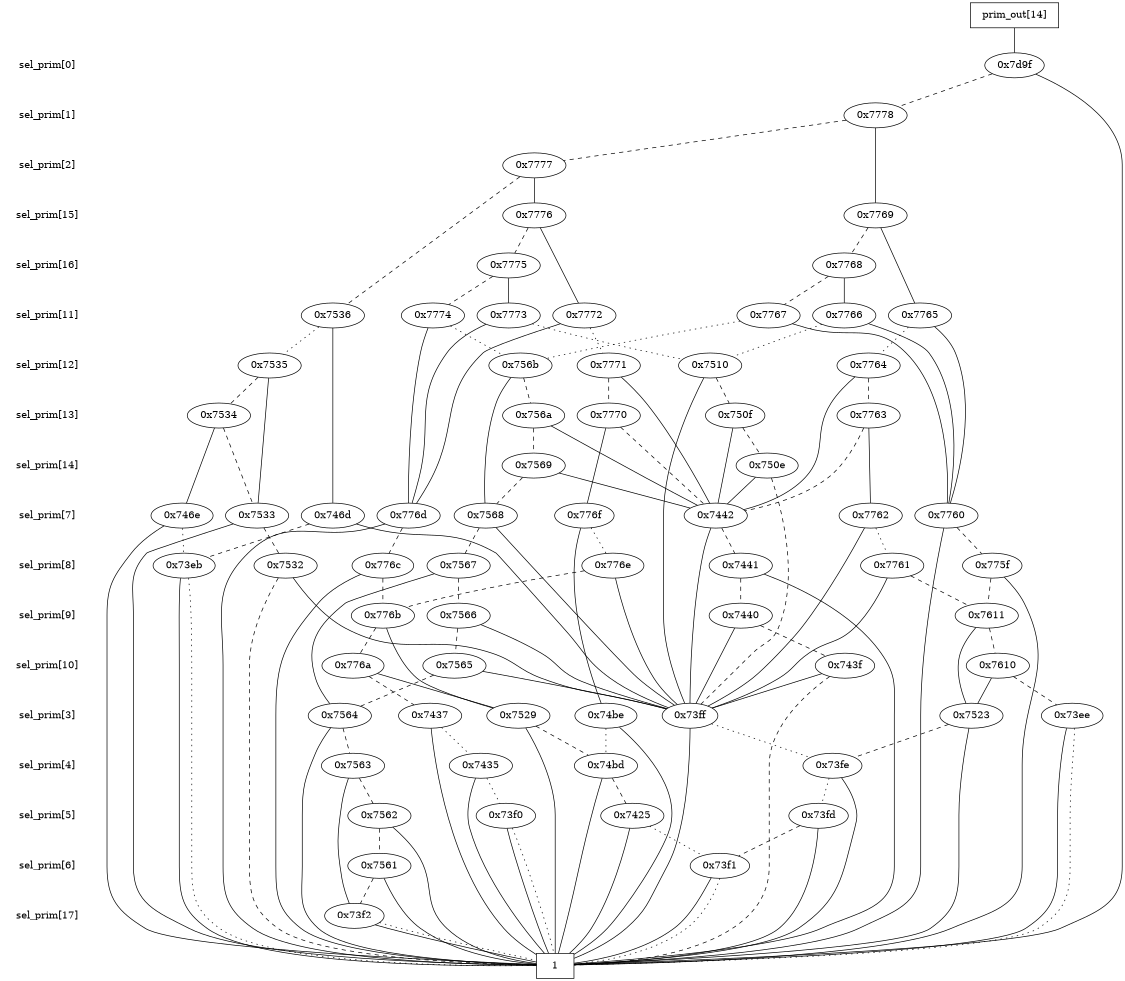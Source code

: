 digraph "DD" {
size = "7.5,10"
center = true;
edge [dir = none];
{ node [shape = plaintext];
  edge [style = invis];
  "CONST NODES" [style = invis];
" sel_prim[0] " -> " sel_prim[1] " -> " sel_prim[2] " -> " sel_prim[15] " -> " sel_prim[16] " -> " sel_prim[11] " -> " sel_prim[12] " -> " sel_prim[13] " -> " sel_prim[14] " -> " sel_prim[7] " -> " sel_prim[8] " -> " sel_prim[9] " -> " sel_prim[10] " -> " sel_prim[3] " -> " sel_prim[4] " -> " sel_prim[5] " -> " sel_prim[6] " -> " sel_prim[17] " -> "CONST NODES"; 
}
{ rank = same; node [shape = box]; edge [style = invis];
"  prim_out[14]  "; }
{ rank = same; " sel_prim[0] ";
"0x7d9f";
}
{ rank = same; " sel_prim[1] ";
"0x7778";
}
{ rank = same; " sel_prim[2] ";
"0x7777";
}
{ rank = same; " sel_prim[15] ";
"0x7776";
"0x7769";
}
{ rank = same; " sel_prim[16] ";
"0x7775";
"0x7768";
}
{ rank = same; " sel_prim[11] ";
"0x7774";
"0x7773";
"0x7772";
"0x7767";
"0x7765";
"0x7536";
"0x7766";
}
{ rank = same; " sel_prim[12] ";
"0x7535";
"0x7771";
"0x7510";
"0x756b";
"0x7764";
}
{ rank = same; " sel_prim[13] ";
"0x750f";
"0x7534";
"0x7763";
"0x756a";
"0x7770";
}
{ rank = same; " sel_prim[14] ";
"0x750e";
"0x7569";
}
{ rank = same; " sel_prim[7] ";
"0x746e";
"0x7760";
"0x746d";
"0x7568";
"0x7762";
"0x7533";
"0x776d";
"0x776f";
"0x7442";
}
{ rank = same; " sel_prim[8] ";
"0x776c";
"0x7567";
"0x775f";
"0x73eb";
"0x776e";
"0x7761";
"0x7532";
"0x7441";
}
{ rank = same; " sel_prim[9] ";
"0x7566";
"0x776b";
"0x7611";
"0x7440";
}
{ rank = same; " sel_prim[10] ";
"0x7565";
"0x776a";
"0x743f";
"0x7610";
}
{ rank = same; " sel_prim[3] ";
"0x7564";
"0x7437";
"0x73ee";
"0x73ff";
"0x7523";
"0x74be";
"0x7529";
}
{ rank = same; " sel_prim[4] ";
"0x7435";
"0x7563";
"0x73fe";
"0x74bd";
}
{ rank = same; " sel_prim[5] ";
"0x7425";
"0x73fd";
"0x73f0";
"0x7562";
}
{ rank = same; " sel_prim[6] ";
"0x7561";
"0x73f1";
}
{ rank = same; " sel_prim[17] ";
"0x73f2";
}
{ rank = same; "CONST NODES";
{ node [shape = box]; "0x73db";
}
}
"  prim_out[14]  " -> "0x7d9f" [style = solid];
"0x7d9f" -> "0x73db";
"0x7d9f" -> "0x7778" [style = dashed];
"0x7778" -> "0x7769";
"0x7778" -> "0x7777" [style = dashed];
"0x7777" -> "0x7776";
"0x7777" -> "0x7536" [style = dashed];
"0x7776" -> "0x7772";
"0x7776" -> "0x7775" [style = dashed];
"0x7769" -> "0x7765";
"0x7769" -> "0x7768" [style = dashed];
"0x7775" -> "0x7773";
"0x7775" -> "0x7774" [style = dashed];
"0x7768" -> "0x7766";
"0x7768" -> "0x7767" [style = dashed];
"0x7774" -> "0x776d";
"0x7774" -> "0x756b" [style = dotted];
"0x7773" -> "0x776d";
"0x7773" -> "0x7510" [style = dotted];
"0x7772" -> "0x776d";
"0x7772" -> "0x7771" [style = dotted];
"0x7767" -> "0x7760";
"0x7767" -> "0x756b" [style = dotted];
"0x7765" -> "0x7760";
"0x7765" -> "0x7764" [style = dotted];
"0x7536" -> "0x746d";
"0x7536" -> "0x7535" [style = dotted];
"0x7766" -> "0x7760";
"0x7766" -> "0x7510" [style = dotted];
"0x7535" -> "0x7533";
"0x7535" -> "0x7534" [style = dashed];
"0x7771" -> "0x7442";
"0x7771" -> "0x7770" [style = dashed];
"0x7510" -> "0x73ff";
"0x7510" -> "0x750f" [style = dashed];
"0x756b" -> "0x7568";
"0x756b" -> "0x756a" [style = dashed];
"0x7764" -> "0x7442";
"0x7764" -> "0x7763" [style = dashed];
"0x750f" -> "0x7442";
"0x750f" -> "0x750e" [style = dashed];
"0x7534" -> "0x746e";
"0x7534" -> "0x7533" [style = dashed];
"0x7763" -> "0x7762";
"0x7763" -> "0x7442" [style = dashed];
"0x756a" -> "0x7442";
"0x756a" -> "0x7569" [style = dashed];
"0x7770" -> "0x776f";
"0x7770" -> "0x7442" [style = dashed];
"0x750e" -> "0x7442";
"0x750e" -> "0x73ff" [style = dashed];
"0x7569" -> "0x7442";
"0x7569" -> "0x7568" [style = dashed];
"0x746e" -> "0x73db";
"0x746e" -> "0x73eb" [style = dotted];
"0x7760" -> "0x73db";
"0x7760" -> "0x775f" [style = dashed];
"0x746d" -> "0x73ff";
"0x746d" -> "0x73eb" [style = dashed];
"0x7568" -> "0x73ff";
"0x7568" -> "0x7567" [style = dashed];
"0x7762" -> "0x73ff";
"0x7762" -> "0x7761" [style = dotted];
"0x7533" -> "0x73db";
"0x7533" -> "0x7532" [style = dashed];
"0x776d" -> "0x73db";
"0x776d" -> "0x776c" [style = dashed];
"0x776f" -> "0x74be";
"0x776f" -> "0x776e" [style = dotted];
"0x7442" -> "0x73ff";
"0x7442" -> "0x7441" [style = dashed];
"0x776c" -> "0x73db";
"0x776c" -> "0x776b" [style = dashed];
"0x7567" -> "0x7564";
"0x7567" -> "0x7566" [style = dashed];
"0x775f" -> "0x73db";
"0x775f" -> "0x7611" [style = dashed];
"0x73eb" -> "0x73db";
"0x73eb" -> "0x73db" [style = dotted];
"0x776e" -> "0x73ff";
"0x776e" -> "0x776b" [style = dashed];
"0x7761" -> "0x73ff";
"0x7761" -> "0x7611" [style = dashed];
"0x7532" -> "0x73ff";
"0x7532" -> "0x73db" [style = dashed];
"0x7441" -> "0x73db";
"0x7441" -> "0x7440" [style = dashed];
"0x7566" -> "0x73ff";
"0x7566" -> "0x7565" [style = dashed];
"0x776b" -> "0x7529";
"0x776b" -> "0x776a" [style = dashed];
"0x7611" -> "0x7523";
"0x7611" -> "0x7610" [style = dashed];
"0x7440" -> "0x73ff";
"0x7440" -> "0x743f" [style = dashed];
"0x7565" -> "0x73ff";
"0x7565" -> "0x7564" [style = dashed];
"0x776a" -> "0x7529";
"0x776a" -> "0x7437" [style = dashed];
"0x743f" -> "0x73ff";
"0x743f" -> "0x73db" [style = dashed];
"0x7610" -> "0x7523";
"0x7610" -> "0x73ee" [style = dashed];
"0x7564" -> "0x73db";
"0x7564" -> "0x7563" [style = dashed];
"0x7437" -> "0x73db";
"0x7437" -> "0x7435" [style = dotted];
"0x73ee" -> "0x73db";
"0x73ee" -> "0x73db" [style = dotted];
"0x73ff" -> "0x73db";
"0x73ff" -> "0x73fe" [style = dotted];
"0x7523" -> "0x73db";
"0x7523" -> "0x73fe" [style = dashed];
"0x74be" -> "0x73db";
"0x74be" -> "0x74bd" [style = dotted];
"0x7529" -> "0x73db";
"0x7529" -> "0x74bd" [style = dashed];
"0x7435" -> "0x73db";
"0x7435" -> "0x73f0" [style = dotted];
"0x7563" -> "0x73f2";
"0x7563" -> "0x7562" [style = dashed];
"0x73fe" -> "0x73db";
"0x73fe" -> "0x73fd" [style = dotted];
"0x74bd" -> "0x73db";
"0x74bd" -> "0x7425" [style = dashed];
"0x7425" -> "0x73db";
"0x7425" -> "0x73f1" [style = dotted];
"0x73fd" -> "0x73db";
"0x73fd" -> "0x73f1" [style = dashed];
"0x73f0" -> "0x73db";
"0x73f0" -> "0x73db" [style = dotted];
"0x7562" -> "0x73db";
"0x7562" -> "0x7561" [style = dashed];
"0x7561" -> "0x73db";
"0x7561" -> "0x73f2" [style = dashed];
"0x73f1" -> "0x73db";
"0x73f1" -> "0x73db" [style = dotted];
"0x73f2" -> "0x73db";
"0x73f2" -> "0x73db" [style = dotted];
"0x73db" [label = "1"];
}
